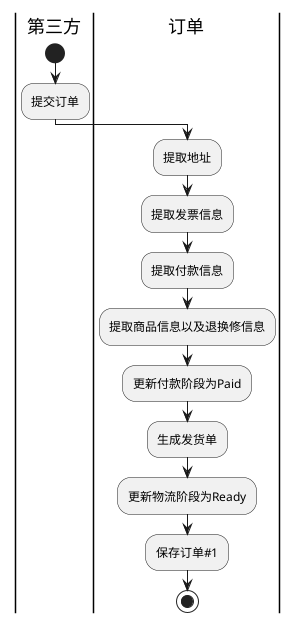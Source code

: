 @startuml


|第三方|
start
:提交订单;


|订单|
:提取地址;
:提取发票信息;
:提取付款信息;
:提取商品信息以及退换修信息;

:更新付款阶段为Paid;
:生成发货单;
:更新物流阶段为Ready;
:保存订单#1;
stop
@enduml



